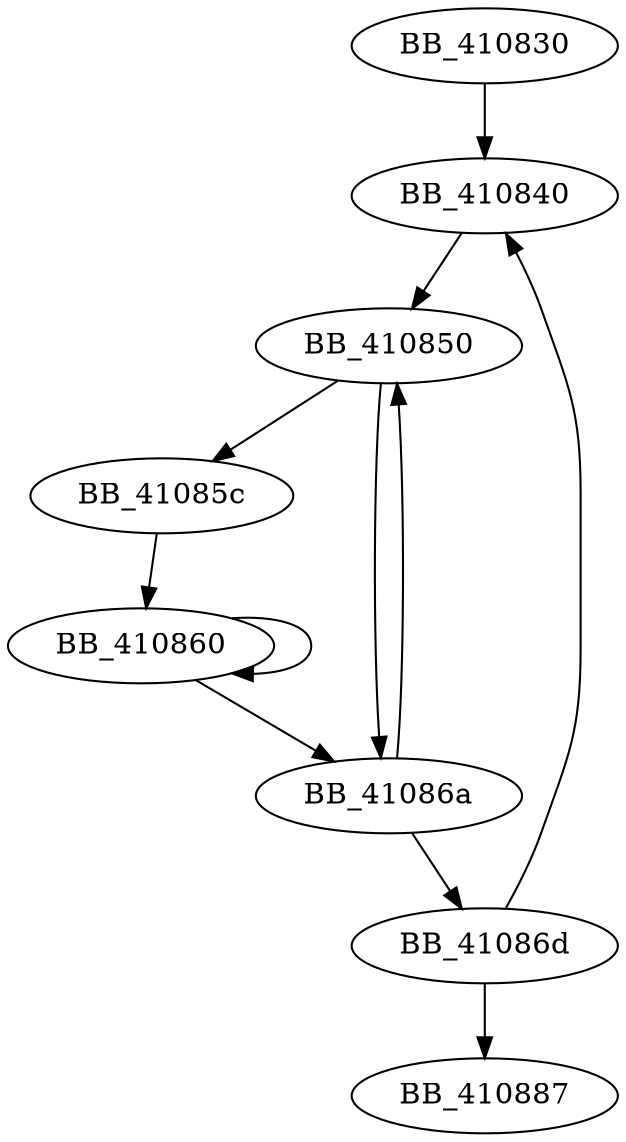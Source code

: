 DiGraph sub_410830{
BB_410830->BB_410840
BB_410840->BB_410850
BB_410850->BB_41085c
BB_410850->BB_41086a
BB_41085c->BB_410860
BB_410860->BB_410860
BB_410860->BB_41086a
BB_41086a->BB_410850
BB_41086a->BB_41086d
BB_41086d->BB_410840
BB_41086d->BB_410887
}
